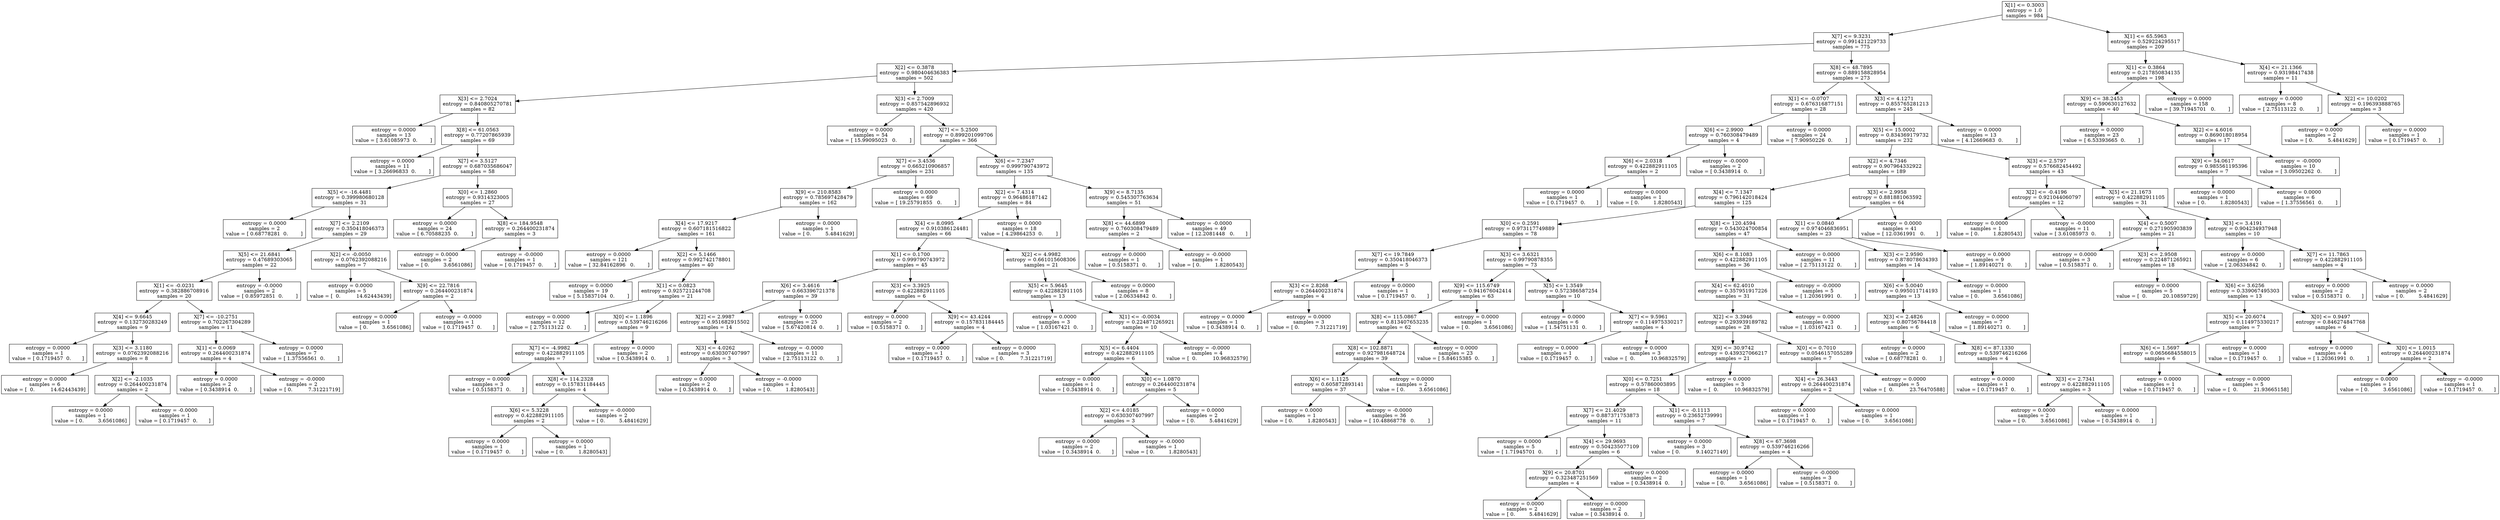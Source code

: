 digraph Tree {
0 [label="X[1] <= 0.3003\nentropy = 1.0\nsamples = 984", shape="box"] ;
1 [label="X[7] <= 9.3231\nentropy = 0.991421229733\nsamples = 775", shape="box"] ;
0 -> 1 ;
2 [label="X[2] <= 0.3878\nentropy = 0.980404636383\nsamples = 502", shape="box"] ;
1 -> 2 ;
3 [label="X[3] <= 2.7024\nentropy = 0.840805270781\nsamples = 82", shape="box"] ;
2 -> 3 ;
4 [label="entropy = 0.0000\nsamples = 13\nvalue = [ 3.61085973  0.        ]", shape="box"] ;
3 -> 4 ;
5 [label="X[8] <= 61.0563\nentropy = 0.77207865939\nsamples = 69", shape="box"] ;
3 -> 5 ;
6 [label="entropy = 0.0000\nsamples = 11\nvalue = [ 3.26696833  0.        ]", shape="box"] ;
5 -> 6 ;
7 [label="X[7] <= 3.5127\nentropy = 0.687035686047\nsamples = 58", shape="box"] ;
5 -> 7 ;
8 [label="X[5] <= -16.4481\nentropy = 0.399980680128\nsamples = 31", shape="box"] ;
7 -> 8 ;
9 [label="entropy = 0.0000\nsamples = 2\nvalue = [ 0.68778281  0.        ]", shape="box"] ;
8 -> 9 ;
10 [label="X[7] <= 2.2109\nentropy = 0.350418046373\nsamples = 29", shape="box"] ;
8 -> 10 ;
11 [label="X[5] <= 21.6841\nentropy = 0.47689303065\nsamples = 22", shape="box"] ;
10 -> 11 ;
12 [label="X[1] <= -0.0231\nentropy = 0.382886708916\nsamples = 20", shape="box"] ;
11 -> 12 ;
13 [label="X[4] <= 9.6645\nentropy = 0.132730283249\nsamples = 9", shape="box"] ;
12 -> 13 ;
14 [label="entropy = 0.0000\nsamples = 1\nvalue = [ 0.1719457  0.       ]", shape="box"] ;
13 -> 14 ;
15 [label="X[3] <= 3.1180\nentropy = 0.0762392088216\nsamples = 8", shape="box"] ;
13 -> 15 ;
16 [label="entropy = 0.0000\nsamples = 6\nvalue = [  0.          14.62443439]", shape="box"] ;
15 -> 16 ;
17 [label="X[2] <= -2.1035\nentropy = 0.264400231874\nsamples = 2", shape="box"] ;
15 -> 17 ;
18 [label="entropy = 0.0000\nsamples = 1\nvalue = [ 0.         3.6561086]", shape="box"] ;
17 -> 18 ;
19 [label="entropy = -0.0000\nsamples = 1\nvalue = [ 0.1719457  0.       ]", shape="box"] ;
17 -> 19 ;
20 [label="X[7] <= -10.2751\nentropy = 0.702267304289\nsamples = 11", shape="box"] ;
12 -> 20 ;
21 [label="X[1] <= 0.0069\nentropy = 0.264400231874\nsamples = 4", shape="box"] ;
20 -> 21 ;
22 [label="entropy = 0.0000\nsamples = 2\nvalue = [ 0.3438914  0.       ]", shape="box"] ;
21 -> 22 ;
23 [label="entropy = -0.0000\nsamples = 2\nvalue = [ 0.          7.31221719]", shape="box"] ;
21 -> 23 ;
24 [label="entropy = 0.0000\nsamples = 7\nvalue = [ 1.37556561  0.        ]", shape="box"] ;
20 -> 24 ;
25 [label="entropy = -0.0000\nsamples = 2\nvalue = [ 0.85972851  0.        ]", shape="box"] ;
11 -> 25 ;
26 [label="X[2] <= -0.0050\nentropy = 0.0762392088216\nsamples = 7", shape="box"] ;
10 -> 26 ;
27 [label="entropy = 0.0000\nsamples = 5\nvalue = [  0.          14.62443439]", shape="box"] ;
26 -> 27 ;
28 [label="X[9] <= 22.7816\nentropy = 0.264400231874\nsamples = 2", shape="box"] ;
26 -> 28 ;
29 [label="entropy = 0.0000\nsamples = 1\nvalue = [ 0.         3.6561086]", shape="box"] ;
28 -> 29 ;
30 [label="entropy = -0.0000\nsamples = 1\nvalue = [ 0.1719457  0.       ]", shape="box"] ;
28 -> 30 ;
31 [label="X[0] <= 1.2860\nentropy = 0.9314323005\nsamples = 27", shape="box"] ;
7 -> 31 ;
32 [label="entropy = 0.0000\nsamples = 24\nvalue = [ 6.70588235  0.        ]", shape="box"] ;
31 -> 32 ;
33 [label="X[8] <= 184.9548\nentropy = 0.264400231874\nsamples = 3", shape="box"] ;
31 -> 33 ;
34 [label="entropy = 0.0000\nsamples = 2\nvalue = [ 0.         3.6561086]", shape="box"] ;
33 -> 34 ;
35 [label="entropy = -0.0000\nsamples = 1\nvalue = [ 0.1719457  0.       ]", shape="box"] ;
33 -> 35 ;
36 [label="X[3] <= 2.7009\nentropy = 0.857542896932\nsamples = 420", shape="box"] ;
2 -> 36 ;
37 [label="entropy = 0.0000\nsamples = 54\nvalue = [ 15.99095023   0.        ]", shape="box"] ;
36 -> 37 ;
38 [label="X[7] <= 5.2500\nentropy = 0.899201099706\nsamples = 366", shape="box"] ;
36 -> 38 ;
39 [label="X[7] <= 3.4536\nentropy = 0.665210906857\nsamples = 231", shape="box"] ;
38 -> 39 ;
40 [label="X[9] <= 210.8583\nentropy = 0.785697428479\nsamples = 162", shape="box"] ;
39 -> 40 ;
41 [label="X[4] <= 17.9217\nentropy = 0.607181516822\nsamples = 161", shape="box"] ;
40 -> 41 ;
42 [label="entropy = 0.0000\nsamples = 121\nvalue = [ 32.84162896   0.        ]", shape="box"] ;
41 -> 42 ;
43 [label="X[2] <= 5.1466\nentropy = 0.992742178801\nsamples = 40", shape="box"] ;
41 -> 43 ;
44 [label="entropy = 0.0000\nsamples = 19\nvalue = [ 5.15837104  0.        ]", shape="box"] ;
43 -> 44 ;
45 [label="X[1] <= 0.0823\nentropy = 0.925721244708\nsamples = 21", shape="box"] ;
43 -> 45 ;
46 [label="entropy = 0.0000\nsamples = 12\nvalue = [ 2.75113122  0.        ]", shape="box"] ;
45 -> 46 ;
47 [label="X[0] <= 1.1896\nentropy = 0.539746216266\nsamples = 9", shape="box"] ;
45 -> 47 ;
48 [label="X[7] <= -4.9982\nentropy = 0.422882911105\nsamples = 7", shape="box"] ;
47 -> 48 ;
49 [label="entropy = 0.0000\nsamples = 3\nvalue = [ 0.5158371  0.       ]", shape="box"] ;
48 -> 49 ;
50 [label="X[8] <= 114.2328\nentropy = 0.157831184445\nsamples = 4", shape="box"] ;
48 -> 50 ;
51 [label="X[6] <= 5.3228\nentropy = 0.422882911105\nsamples = 2", shape="box"] ;
50 -> 51 ;
52 [label="entropy = 0.0000\nsamples = 1\nvalue = [ 0.1719457  0.       ]", shape="box"] ;
51 -> 52 ;
53 [label="entropy = 0.0000\nsamples = 1\nvalue = [ 0.         1.8280543]", shape="box"] ;
51 -> 53 ;
54 [label="entropy = -0.0000\nsamples = 2\nvalue = [ 0.         5.4841629]", shape="box"] ;
50 -> 54 ;
55 [label="entropy = 0.0000\nsamples = 2\nvalue = [ 0.3438914  0.       ]", shape="box"] ;
47 -> 55 ;
56 [label="entropy = 0.0000\nsamples = 1\nvalue = [ 0.         5.4841629]", shape="box"] ;
40 -> 56 ;
57 [label="entropy = 0.0000\nsamples = 69\nvalue = [ 19.25791855   0.        ]", shape="box"] ;
39 -> 57 ;
58 [label="X[6] <= 7.2347\nentropy = 0.999790743972\nsamples = 135", shape="box"] ;
38 -> 58 ;
59 [label="X[2] <= 7.4314\nentropy = 0.96486187142\nsamples = 84", shape="box"] ;
58 -> 59 ;
60 [label="X[4] <= 8.0995\nentropy = 0.910386124481\nsamples = 66", shape="box"] ;
59 -> 60 ;
61 [label="X[1] <= 0.1700\nentropy = 0.999790743972\nsamples = 45", shape="box"] ;
60 -> 61 ;
62 [label="X[6] <= 3.4616\nentropy = 0.663396721378\nsamples = 39", shape="box"] ;
61 -> 62 ;
63 [label="X[2] <= 2.9987\nentropy = 0.951682915502\nsamples = 14", shape="box"] ;
62 -> 63 ;
64 [label="X[3] <= 4.0262\nentropy = 0.630307407997\nsamples = 3", shape="box"] ;
63 -> 64 ;
65 [label="entropy = 0.0000\nsamples = 2\nvalue = [ 0.3438914  0.       ]", shape="box"] ;
64 -> 65 ;
66 [label="entropy = -0.0000\nsamples = 1\nvalue = [ 0.         1.8280543]", shape="box"] ;
64 -> 66 ;
67 [label="entropy = -0.0000\nsamples = 11\nvalue = [ 2.75113122  0.        ]", shape="box"] ;
63 -> 67 ;
68 [label="entropy = 0.0000\nsamples = 25\nvalue = [ 5.67420814  0.        ]", shape="box"] ;
62 -> 68 ;
69 [label="X[3] <= 3.3925\nentropy = 0.422882911105\nsamples = 6", shape="box"] ;
61 -> 69 ;
70 [label="entropy = 0.0000\nsamples = 2\nvalue = [ 0.5158371  0.       ]", shape="box"] ;
69 -> 70 ;
71 [label="X[9] <= 43.4244\nentropy = 0.157831184445\nsamples = 4", shape="box"] ;
69 -> 71 ;
72 [label="entropy = 0.0000\nsamples = 1\nvalue = [ 0.1719457  0.       ]", shape="box"] ;
71 -> 72 ;
73 [label="entropy = 0.0000\nsamples = 3\nvalue = [ 0.          7.31221719]", shape="box"] ;
71 -> 73 ;
74 [label="X[2] <= 4.9982\nentropy = 0.661015608306\nsamples = 21", shape="box"] ;
60 -> 74 ;
75 [label="X[5] <= 5.9645\nentropy = 0.422882911105\nsamples = 13", shape="box"] ;
74 -> 75 ;
76 [label="entropy = 0.0000\nsamples = 3\nvalue = [ 1.03167421  0.        ]", shape="box"] ;
75 -> 76 ;
77 [label="X[1] <= -0.0034\nentropy = 0.224871265921\nsamples = 10", shape="box"] ;
75 -> 77 ;
78 [label="X[5] <= 6.4404\nentropy = 0.422882911105\nsamples = 6", shape="box"] ;
77 -> 78 ;
79 [label="entropy = 0.0000\nsamples = 1\nvalue = [ 0.3438914  0.       ]", shape="box"] ;
78 -> 79 ;
80 [label="X[0] <= 1.0870\nentropy = 0.264400231874\nsamples = 5", shape="box"] ;
78 -> 80 ;
81 [label="X[2] <= 4.0185\nentropy = 0.630307407997\nsamples = 3", shape="box"] ;
80 -> 81 ;
82 [label="entropy = 0.0000\nsamples = 2\nvalue = [ 0.3438914  0.       ]", shape="box"] ;
81 -> 82 ;
83 [label="entropy = -0.0000\nsamples = 1\nvalue = [ 0.         1.8280543]", shape="box"] ;
81 -> 83 ;
84 [label="entropy = 0.0000\nsamples = 2\nvalue = [ 0.         5.4841629]", shape="box"] ;
80 -> 84 ;
85 [label="entropy = -0.0000\nsamples = 4\nvalue = [  0.          10.96832579]", shape="box"] ;
77 -> 85 ;
86 [label="entropy = 0.0000\nsamples = 8\nvalue = [ 2.06334842  0.        ]", shape="box"] ;
74 -> 86 ;
87 [label="entropy = 0.0000\nsamples = 18\nvalue = [ 4.29864253  0.        ]", shape="box"] ;
59 -> 87 ;
88 [label="X[9] <= 8.7135\nentropy = 0.545307763634\nsamples = 51", shape="box"] ;
58 -> 88 ;
89 [label="X[8] <= 44.6899\nentropy = 0.760308479489\nsamples = 2", shape="box"] ;
88 -> 89 ;
90 [label="entropy = 0.0000\nsamples = 1\nvalue = [ 0.5158371  0.       ]", shape="box"] ;
89 -> 90 ;
91 [label="entropy = -0.0000\nsamples = 1\nvalue = [ 0.         1.8280543]", shape="box"] ;
89 -> 91 ;
92 [label="entropy = -0.0000\nsamples = 49\nvalue = [ 12.2081448   0.       ]", shape="box"] ;
88 -> 92 ;
93 [label="X[8] <= 48.7895\nentropy = 0.889158828954\nsamples = 273", shape="box"] ;
1 -> 93 ;
94 [label="X[1] <= -0.0707\nentropy = 0.676316877151\nsamples = 28", shape="box"] ;
93 -> 94 ;
95 [label="X[6] <= 2.9900\nentropy = 0.760308479489\nsamples = 4", shape="box"] ;
94 -> 95 ;
96 [label="X[6] <= 2.0318\nentropy = 0.422882911105\nsamples = 2", shape="box"] ;
95 -> 96 ;
97 [label="entropy = 0.0000\nsamples = 1\nvalue = [ 0.1719457  0.       ]", shape="box"] ;
96 -> 97 ;
98 [label="entropy = 0.0000\nsamples = 1\nvalue = [ 0.         1.8280543]", shape="box"] ;
96 -> 98 ;
99 [label="entropy = -0.0000\nsamples = 2\nvalue = [ 0.3438914  0.       ]", shape="box"] ;
95 -> 99 ;
100 [label="entropy = 0.0000\nsamples = 24\nvalue = [ 7.90950226  0.        ]", shape="box"] ;
94 -> 100 ;
101 [label="X[3] <= 4.1271\nentropy = 0.855765281213\nsamples = 245", shape="box"] ;
93 -> 101 ;
102 [label="X[5] <= 15.0002\nentropy = 0.834369179732\nsamples = 232", shape="box"] ;
101 -> 102 ;
103 [label="X[2] <= 4.7346\nentropy = 0.907964332922\nsamples = 189", shape="box"] ;
102 -> 103 ;
104 [label="X[4] <= 7.1347\nentropy = 0.796142018424\nsamples = 125", shape="box"] ;
103 -> 104 ;
105 [label="X[0] <= 0.2591\nentropy = 0.973117749889\nsamples = 78", shape="box"] ;
104 -> 105 ;
106 [label="X[7] <= 19.7849\nentropy = 0.350418046373\nsamples = 5", shape="box"] ;
105 -> 106 ;
107 [label="X[3] <= 2.8268\nentropy = 0.264400231874\nsamples = 4", shape="box"] ;
106 -> 107 ;
108 [label="entropy = 0.0000\nsamples = 1\nvalue = [ 0.3438914  0.       ]", shape="box"] ;
107 -> 108 ;
109 [label="entropy = 0.0000\nsamples = 3\nvalue = [ 0.          7.31221719]", shape="box"] ;
107 -> 109 ;
110 [label="entropy = 0.0000\nsamples = 1\nvalue = [ 0.1719457  0.       ]", shape="box"] ;
106 -> 110 ;
111 [label="X[3] <= 3.6321\nentropy = 0.99790878355\nsamples = 73", shape="box"] ;
105 -> 111 ;
112 [label="X[9] <= 115.6749\nentropy = 0.941676042414\nsamples = 63", shape="box"] ;
111 -> 112 ;
113 [label="X[8] <= 115.0867\nentropy = 0.813407653235\nsamples = 62", shape="box"] ;
112 -> 113 ;
114 [label="X[8] <= 102.8871\nentropy = 0.927981648724\nsamples = 39", shape="box"] ;
113 -> 114 ;
115 [label="X[6] <= 1.1125\nentropy = 0.605872893141\nsamples = 37", shape="box"] ;
114 -> 115 ;
116 [label="entropy = 0.0000\nsamples = 1\nvalue = [ 0.         1.8280543]", shape="box"] ;
115 -> 116 ;
117 [label="entropy = -0.0000\nsamples = 36\nvalue = [ 10.48868778   0.        ]", shape="box"] ;
115 -> 117 ;
118 [label="entropy = 0.0000\nsamples = 2\nvalue = [ 0.         3.6561086]", shape="box"] ;
114 -> 118 ;
119 [label="entropy = 0.0000\nsamples = 23\nvalue = [ 5.84615385  0.        ]", shape="box"] ;
113 -> 119 ;
120 [label="entropy = 0.0000\nsamples = 1\nvalue = [ 0.         3.6561086]", shape="box"] ;
112 -> 120 ;
121 [label="X[5] <= 1.3549\nentropy = 0.572386587254\nsamples = 10", shape="box"] ;
111 -> 121 ;
122 [label="entropy = 0.0000\nsamples = 6\nvalue = [ 1.54751131  0.        ]", shape="box"] ;
121 -> 122 ;
123 [label="X[7] <= 9.5961\nentropy = 0.114975330217\nsamples = 4", shape="box"] ;
121 -> 123 ;
124 [label="entropy = 0.0000\nsamples = 1\nvalue = [ 0.1719457  0.       ]", shape="box"] ;
123 -> 124 ;
125 [label="entropy = 0.0000\nsamples = 3\nvalue = [  0.          10.96832579]", shape="box"] ;
123 -> 125 ;
126 [label="X[8] <= 120.4594\nentropy = 0.543024700854\nsamples = 47", shape="box"] ;
104 -> 126 ;
127 [label="X[6] <= 8.1083\nentropy = 0.422882911105\nsamples = 36", shape="box"] ;
126 -> 127 ;
128 [label="X[4] <= 62.4010\nentropy = 0.357951917226\nsamples = 31", shape="box"] ;
127 -> 128 ;
129 [label="X[2] <= 3.3946\nentropy = 0.293939189782\nsamples = 28", shape="box"] ;
128 -> 129 ;
130 [label="X[9] <= 30.9742\nentropy = 0.439327066217\nsamples = 21", shape="box"] ;
129 -> 130 ;
131 [label="X[0] <= 0.7251\nentropy = 0.57860003895\nsamples = 18", shape="box"] ;
130 -> 131 ;
132 [label="X[7] <= 21.4029\nentropy = 0.887371753873\nsamples = 11", shape="box"] ;
131 -> 132 ;
133 [label="entropy = 0.0000\nsamples = 5\nvalue = [ 1.71945701  0.        ]", shape="box"] ;
132 -> 133 ;
134 [label="X[4] <= 29.9693\nentropy = 0.504235077109\nsamples = 6", shape="box"] ;
132 -> 134 ;
135 [label="X[9] <= 20.8701\nentropy = 0.323487251569\nsamples = 4", shape="box"] ;
134 -> 135 ;
136 [label="entropy = 0.0000\nsamples = 2\nvalue = [ 0.         5.4841629]", shape="box"] ;
135 -> 136 ;
137 [label="entropy = 0.0000\nsamples = 2\nvalue = [ 0.3438914  0.       ]", shape="box"] ;
135 -> 137 ;
138 [label="entropy = 0.0000\nsamples = 2\nvalue = [ 0.3438914  0.       ]", shape="box"] ;
134 -> 138 ;
139 [label="X[1] <= -0.1113\nentropy = 0.23652739991\nsamples = 7", shape="box"] ;
131 -> 139 ;
140 [label="entropy = 0.0000\nsamples = 3\nvalue = [ 0.          9.14027149]", shape="box"] ;
139 -> 140 ;
141 [label="X[8] <= 67.3698\nentropy = 0.539746216266\nsamples = 4", shape="box"] ;
139 -> 141 ;
142 [label="entropy = 0.0000\nsamples = 1\nvalue = [ 0.         3.6561086]", shape="box"] ;
141 -> 142 ;
143 [label="entropy = -0.0000\nsamples = 3\nvalue = [ 0.5158371  0.       ]", shape="box"] ;
141 -> 143 ;
144 [label="entropy = 0.0000\nsamples = 3\nvalue = [  0.          10.96832579]", shape="box"] ;
130 -> 144 ;
145 [label="X[0] <= 0.7010\nentropy = 0.0546157055289\nsamples = 7", shape="box"] ;
129 -> 145 ;
146 [label="X[4] <= 26.3443\nentropy = 0.264400231874\nsamples = 2", shape="box"] ;
145 -> 146 ;
147 [label="entropy = 0.0000\nsamples = 1\nvalue = [ 0.1719457  0.       ]", shape="box"] ;
146 -> 147 ;
148 [label="entropy = 0.0000\nsamples = 1\nvalue = [ 0.         3.6561086]", shape="box"] ;
146 -> 148 ;
149 [label="entropy = 0.0000\nsamples = 5\nvalue = [  0.          23.76470588]", shape="box"] ;
145 -> 149 ;
150 [label="entropy = 0.0000\nsamples = 3\nvalue = [ 1.03167421  0.        ]", shape="box"] ;
128 -> 150 ;
151 [label="entropy = -0.0000\nsamples = 5\nvalue = [ 1.20361991  0.        ]", shape="box"] ;
127 -> 151 ;
152 [label="entropy = 0.0000\nsamples = 11\nvalue = [ 2.75113122  0.        ]", shape="box"] ;
126 -> 152 ;
153 [label="X[3] <= 2.9958\nentropy = 0.881881063592\nsamples = 64", shape="box"] ;
103 -> 153 ;
154 [label="X[1] <= 0.0840\nentropy = 0.974046836951\nsamples = 23", shape="box"] ;
153 -> 154 ;
155 [label="X[3] <= 2.9590\nentropy = 0.878078634393\nsamples = 14", shape="box"] ;
154 -> 155 ;
156 [label="X[6] <= 5.0040\nentropy = 0.995011714193\nsamples = 13", shape="box"] ;
155 -> 156 ;
157 [label="X[3] <= 2.4826\nentropy = 0.80756784418\nsamples = 6", shape="box"] ;
156 -> 157 ;
158 [label="entropy = 0.0000\nsamples = 2\nvalue = [ 0.68778281  0.        ]", shape="box"] ;
157 -> 158 ;
159 [label="X[8] <= 87.1330\nentropy = 0.539746216266\nsamples = 4", shape="box"] ;
157 -> 159 ;
160 [label="entropy = 0.0000\nsamples = 1\nvalue = [ 0.1719457  0.       ]", shape="box"] ;
159 -> 160 ;
161 [label="X[3] <= 2.7341\nentropy = 0.422882911105\nsamples = 3", shape="box"] ;
159 -> 161 ;
162 [label="entropy = 0.0000\nsamples = 2\nvalue = [ 0.         3.6561086]", shape="box"] ;
161 -> 162 ;
163 [label="entropy = 0.0000\nsamples = 1\nvalue = [ 0.3438914  0.       ]", shape="box"] ;
161 -> 163 ;
164 [label="entropy = 0.0000\nsamples = 7\nvalue = [ 1.89140271  0.        ]", shape="box"] ;
156 -> 164 ;
165 [label="entropy = 0.0000\nsamples = 1\nvalue = [ 0.         3.6561086]", shape="box"] ;
155 -> 165 ;
166 [label="entropy = 0.0000\nsamples = 9\nvalue = [ 1.89140271  0.        ]", shape="box"] ;
154 -> 166 ;
167 [label="entropy = 0.0000\nsamples = 41\nvalue = [ 12.0361991   0.       ]", shape="box"] ;
153 -> 167 ;
168 [label="X[3] <= 2.5797\nentropy = 0.576682454492\nsamples = 43", shape="box"] ;
102 -> 168 ;
169 [label="X[2] <= -0.4196\nentropy = 0.921044060797\nsamples = 12", shape="box"] ;
168 -> 169 ;
170 [label="entropy = 0.0000\nsamples = 1\nvalue = [ 0.         1.8280543]", shape="box"] ;
169 -> 170 ;
171 [label="entropy = -0.0000\nsamples = 11\nvalue = [ 3.61085973  0.        ]", shape="box"] ;
169 -> 171 ;
172 [label="X[5] <= 21.1673\nentropy = 0.422882911105\nsamples = 31", shape="box"] ;
168 -> 172 ;
173 [label="X[4] <= 0.5007\nentropy = 0.271905903839\nsamples = 21", shape="box"] ;
172 -> 173 ;
174 [label="entropy = 0.0000\nsamples = 3\nvalue = [ 0.5158371  0.       ]", shape="box"] ;
173 -> 174 ;
175 [label="X[3] <= 2.9508\nentropy = 0.224871265921\nsamples = 18", shape="box"] ;
173 -> 175 ;
176 [label="entropy = 0.0000\nsamples = 5\nvalue = [  0.          20.10859729]", shape="box"] ;
175 -> 176 ;
177 [label="X[6] <= 3.6256\nentropy = 0.339067495303\nsamples = 13", shape="box"] ;
175 -> 177 ;
178 [label="X[5] <= 20.6074\nentropy = 0.114975330217\nsamples = 7", shape="box"] ;
177 -> 178 ;
179 [label="X[6] <= 1.5697\nentropy = 0.0656684558015\nsamples = 6", shape="box"] ;
178 -> 179 ;
180 [label="entropy = 0.0000\nsamples = 1\nvalue = [ 0.1719457  0.       ]", shape="box"] ;
179 -> 180 ;
181 [label="entropy = 0.0000\nsamples = 5\nvalue = [  0.          21.93665158]", shape="box"] ;
179 -> 181 ;
182 [label="entropy = 0.0000\nsamples = 1\nvalue = [ 0.1719457  0.       ]", shape="box"] ;
178 -> 182 ;
183 [label="X[0] <= 0.9497\nentropy = 0.846274847768\nsamples = 6", shape="box"] ;
177 -> 183 ;
184 [label="entropy = 0.0000\nsamples = 4\nvalue = [ 1.20361991  0.        ]", shape="box"] ;
183 -> 184 ;
185 [label="X[0] <= 1.0015\nentropy = 0.264400231874\nsamples = 2", shape="box"] ;
183 -> 185 ;
186 [label="entropy = 0.0000\nsamples = 1\nvalue = [ 0.         3.6561086]", shape="box"] ;
185 -> 186 ;
187 [label="entropy = -0.0000\nsamples = 1\nvalue = [ 0.1719457  0.       ]", shape="box"] ;
185 -> 187 ;
188 [label="X[3] <= 3.4191\nentropy = 0.904234937948\nsamples = 10", shape="box"] ;
172 -> 188 ;
189 [label="entropy = 0.0000\nsamples = 6\nvalue = [ 2.06334842  0.        ]", shape="box"] ;
188 -> 189 ;
190 [label="X[7] <= 11.7863\nentropy = 0.422882911105\nsamples = 4", shape="box"] ;
188 -> 190 ;
191 [label="entropy = 0.0000\nsamples = 2\nvalue = [ 0.5158371  0.       ]", shape="box"] ;
190 -> 191 ;
192 [label="entropy = 0.0000\nsamples = 2\nvalue = [ 0.         5.4841629]", shape="box"] ;
190 -> 192 ;
193 [label="entropy = 0.0000\nsamples = 13\nvalue = [ 4.12669683  0.        ]", shape="box"] ;
101 -> 193 ;
194 [label="X[1] <= 65.5963\nentropy = 0.529224295517\nsamples = 209", shape="box"] ;
0 -> 194 ;
195 [label="X[1] <= 0.3864\nentropy = 0.217850834135\nsamples = 198", shape="box"] ;
194 -> 195 ;
196 [label="X[9] <= 38.2453\nentropy = 0.590630127632\nsamples = 40", shape="box"] ;
195 -> 196 ;
197 [label="entropy = 0.0000\nsamples = 23\nvalue = [ 6.53393665  0.        ]", shape="box"] ;
196 -> 197 ;
198 [label="X[2] <= 4.6016\nentropy = 0.869018018954\nsamples = 17", shape="box"] ;
196 -> 198 ;
199 [label="X[9] <= 54.0617\nentropy = 0.985561195396\nsamples = 7", shape="box"] ;
198 -> 199 ;
200 [label="entropy = 0.0000\nsamples = 1\nvalue = [ 0.         1.8280543]", shape="box"] ;
199 -> 200 ;
201 [label="entropy = 0.0000\nsamples = 6\nvalue = [ 1.37556561  0.        ]", shape="box"] ;
199 -> 201 ;
202 [label="entropy = -0.0000\nsamples = 10\nvalue = [ 3.09502262  0.        ]", shape="box"] ;
198 -> 202 ;
203 [label="entropy = 0.0000\nsamples = 158\nvalue = [ 39.71945701   0.        ]", shape="box"] ;
195 -> 203 ;
204 [label="X[4] <= 21.1366\nentropy = 0.93198417438\nsamples = 11", shape="box"] ;
194 -> 204 ;
205 [label="entropy = 0.0000\nsamples = 8\nvalue = [ 2.75113122  0.        ]", shape="box"] ;
204 -> 205 ;
206 [label="X[2] <= 10.0202\nentropy = 0.196393888765\nsamples = 3", shape="box"] ;
204 -> 206 ;
207 [label="entropy = 0.0000\nsamples = 2\nvalue = [ 0.         5.4841629]", shape="box"] ;
206 -> 207 ;
208 [label="entropy = 0.0000\nsamples = 1\nvalue = [ 0.1719457  0.       ]", shape="box"] ;
206 -> 208 ;
}